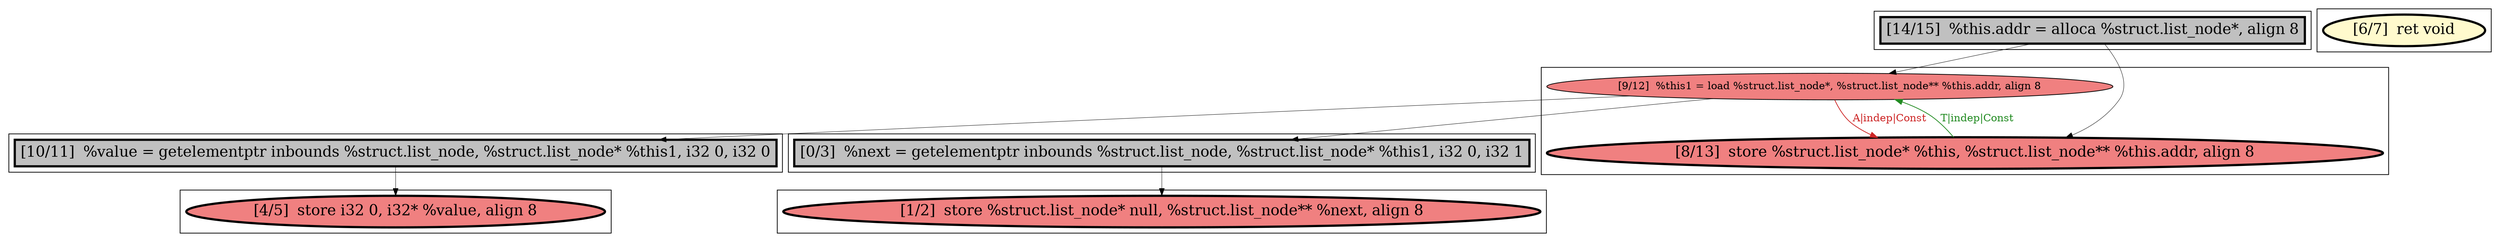 
digraph G {



node344->node345 [style=solid,color=firebrick3,label="A|indep|Const",penwidth=1.0,fontcolor=firebrick3 ]
node341->node344 [style=solid,color=black,label="",penwidth=0.5,fontcolor=black ]
node345->node344 [style=solid,color=forestgreen,label="T|indep|Const",penwidth=1.0,fontcolor=forestgreen ]
node342->node343 [style=solid,color=black,label="",penwidth=0.5,fontcolor=black ]
node341->node345 [style=solid,color=black,label="",penwidth=0.5,fontcolor=black ]
node344->node347 [style=solid,color=black,label="",penwidth=0.5,fontcolor=black ]
node347->node340 [style=solid,color=black,label="",penwidth=0.5,fontcolor=black ]
node344->node342 [style=solid,color=black,label="",penwidth=0.5,fontcolor=black ]


subgraph cluster6 {


node347 [penwidth=3.0,fontsize=20,fillcolor=grey,label="[0/3]  %next = getelementptr inbounds %struct.list_node, %struct.list_node* %this1, i32 0, i32 1",shape=rectangle,style=filled ]



}

subgraph cluster0 {


node340 [penwidth=3.0,fontsize=20,fillcolor=lightcoral,label="[1/2]  store %struct.list_node* null, %struct.list_node** %next, align 8",shape=ellipse,style=filled ]



}

subgraph cluster5 {


node346 [penwidth=3.0,fontsize=20,fillcolor=lemonchiffon,label="[6/7]  ret void",shape=ellipse,style=filled ]



}

subgraph cluster1 {


node341 [penwidth=3.0,fontsize=20,fillcolor=grey,label="[14/15]  %this.addr = alloca %struct.list_node*, align 8",shape=rectangle,style=filled ]



}

subgraph cluster2 {


node342 [penwidth=3.0,fontsize=20,fillcolor=grey,label="[10/11]  %value = getelementptr inbounds %struct.list_node, %struct.list_node* %this1, i32 0, i32 0",shape=rectangle,style=filled ]



}

subgraph cluster3 {


node343 [penwidth=3.0,fontsize=20,fillcolor=lightcoral,label="[4/5]  store i32 0, i32* %value, align 8",shape=ellipse,style=filled ]



}

subgraph cluster4 {


node345 [penwidth=3.0,fontsize=20,fillcolor=lightcoral,label="[8/13]  store %struct.list_node* %this, %struct.list_node** %this.addr, align 8",shape=ellipse,style=filled ]
node344 [fillcolor=lightcoral,label="[9/12]  %this1 = load %struct.list_node*, %struct.list_node** %this.addr, align 8",shape=ellipse,style=filled ]



}

}
